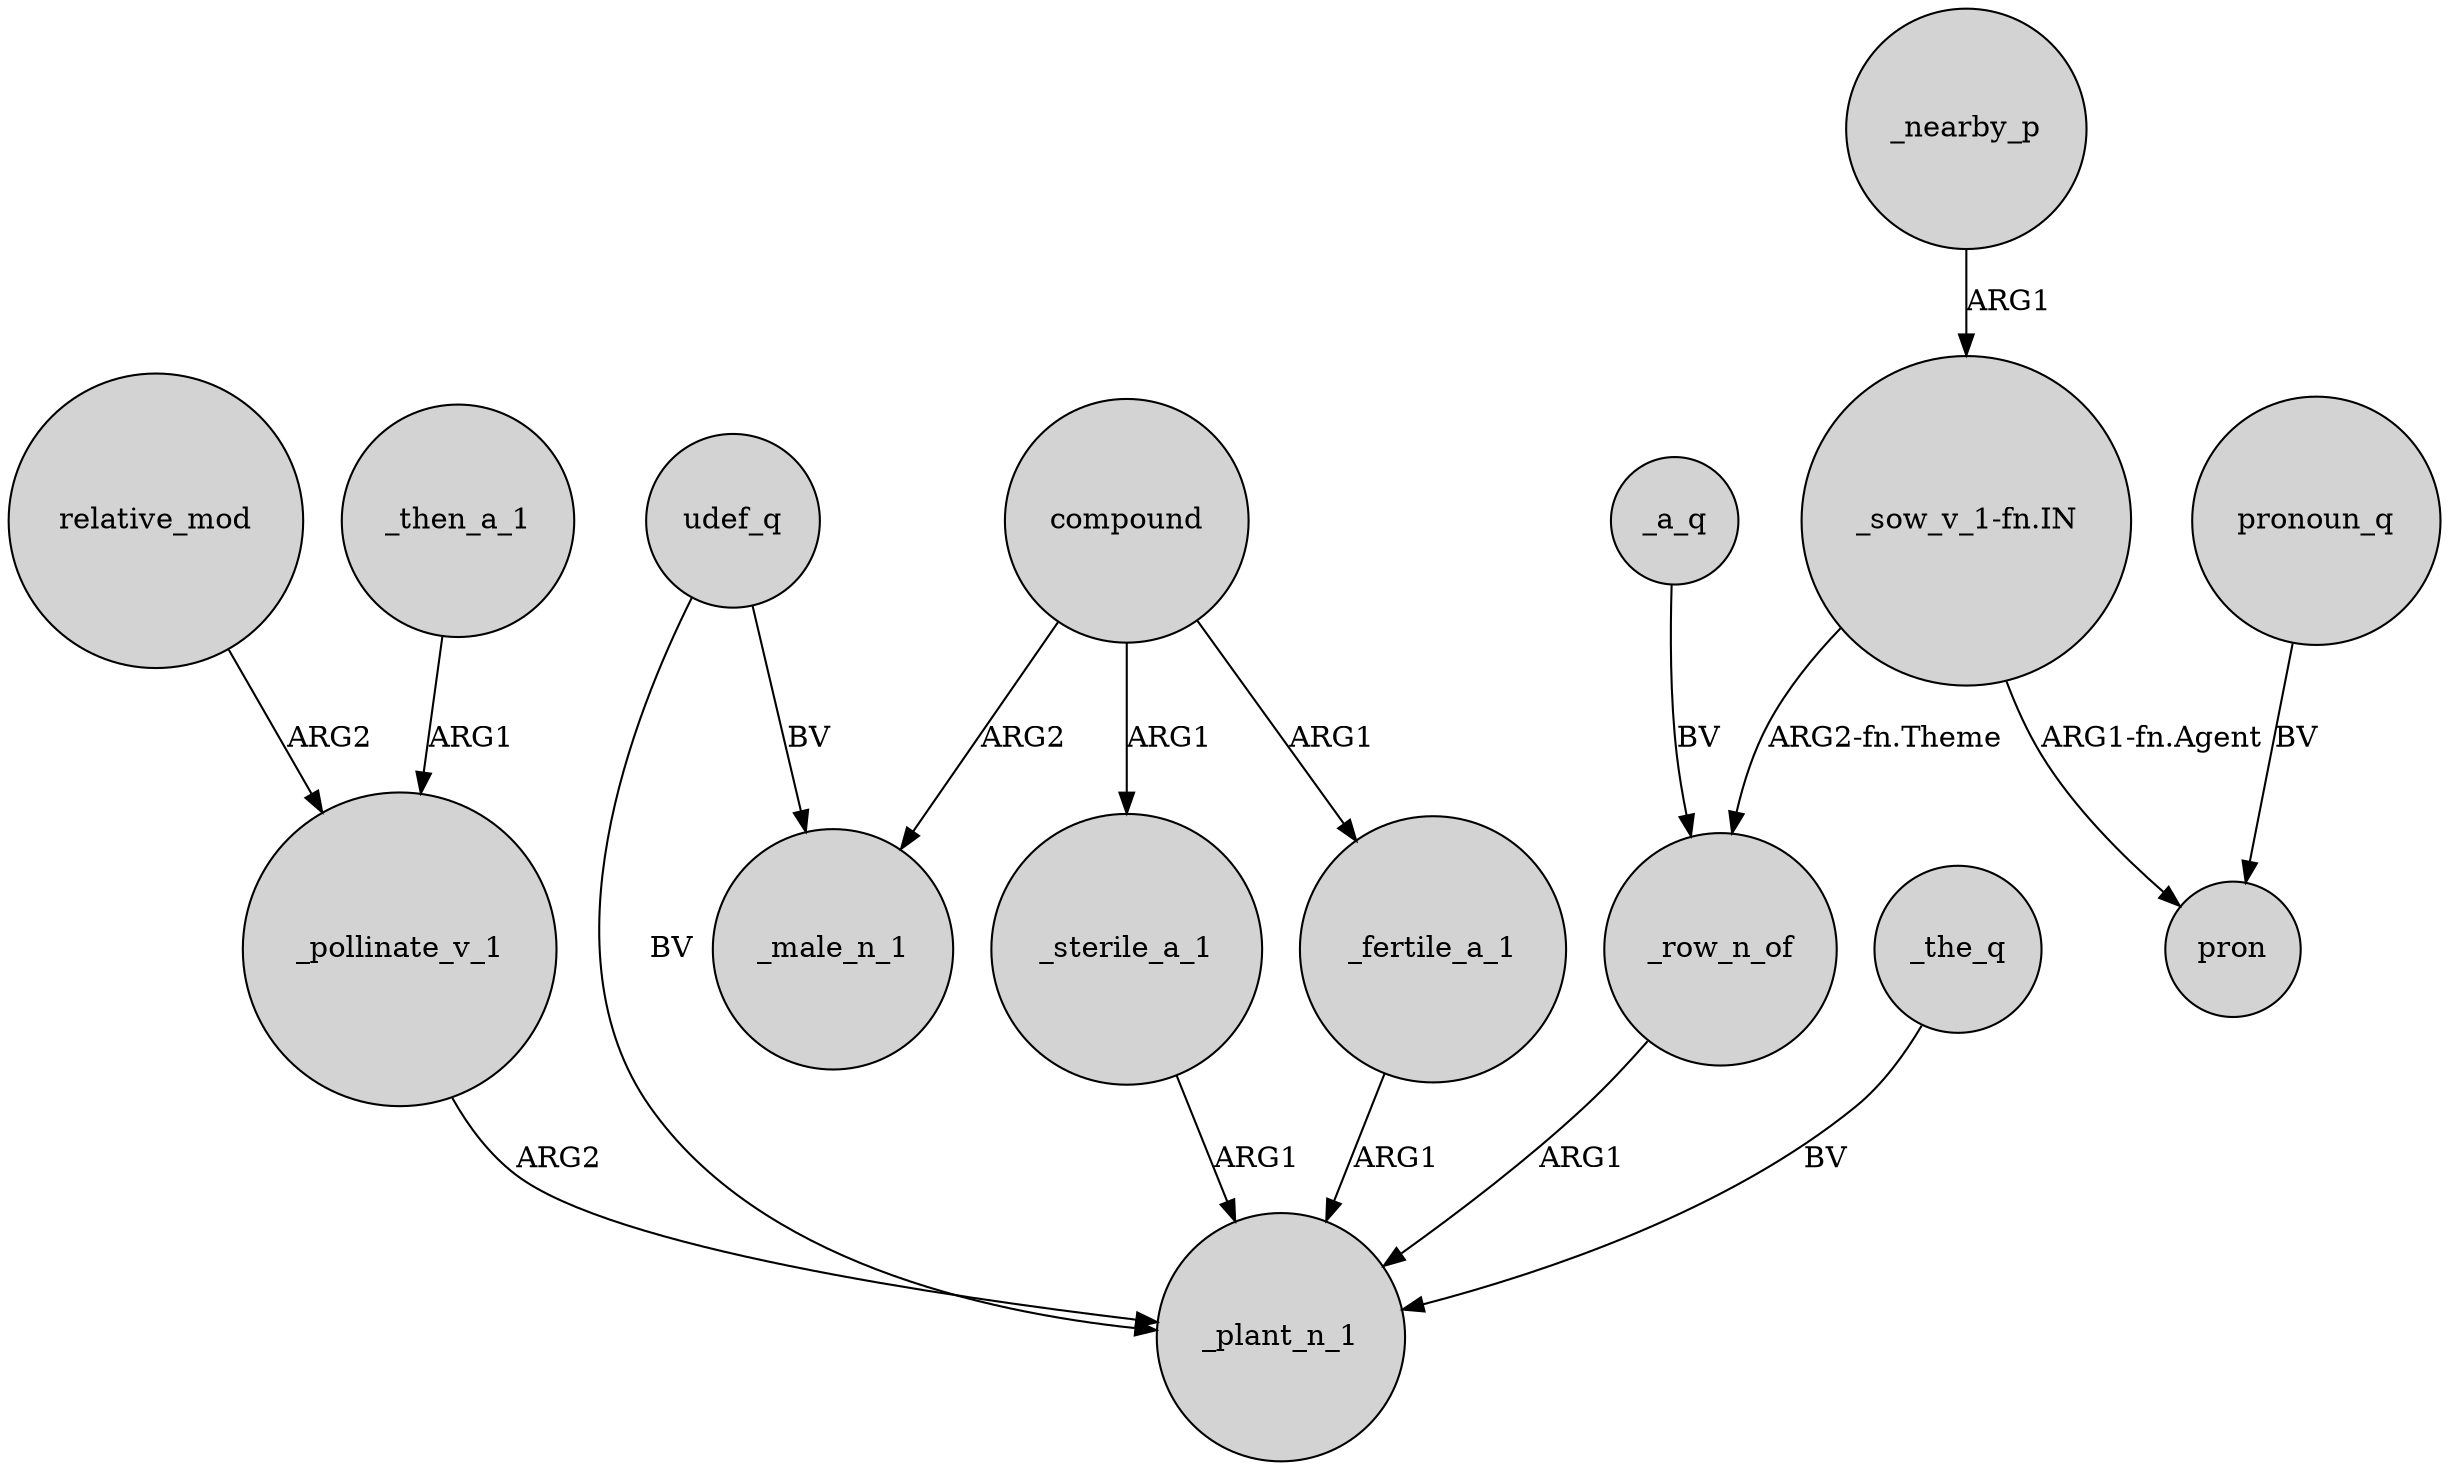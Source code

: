 digraph {
	node [shape=circle style=filled]
	_a_q -> _row_n_of [label=BV]
	_pollinate_v_1 -> _plant_n_1 [label=ARG2]
	"_sow_v_1-fn.IN" -> pron [label="ARG1-fn.Agent"]
	_row_n_of -> _plant_n_1 [label=ARG1]
	relative_mod -> _pollinate_v_1 [label=ARG2]
	udef_q -> _male_n_1 [label=BV]
	_fertile_a_1 -> _plant_n_1 [label=ARG1]
	compound -> _sterile_a_1 [label=ARG1]
	compound -> _male_n_1 [label=ARG2]
	_the_q -> _plant_n_1 [label=BV]
	udef_q -> _plant_n_1 [label=BV]
	_nearby_p -> "_sow_v_1-fn.IN" [label=ARG1]
	_sterile_a_1 -> _plant_n_1 [label=ARG1]
	compound -> _fertile_a_1 [label=ARG1]
	_then_a_1 -> _pollinate_v_1 [label=ARG1]
	"_sow_v_1-fn.IN" -> _row_n_of [label="ARG2-fn.Theme"]
	pronoun_q -> pron [label=BV]
}
